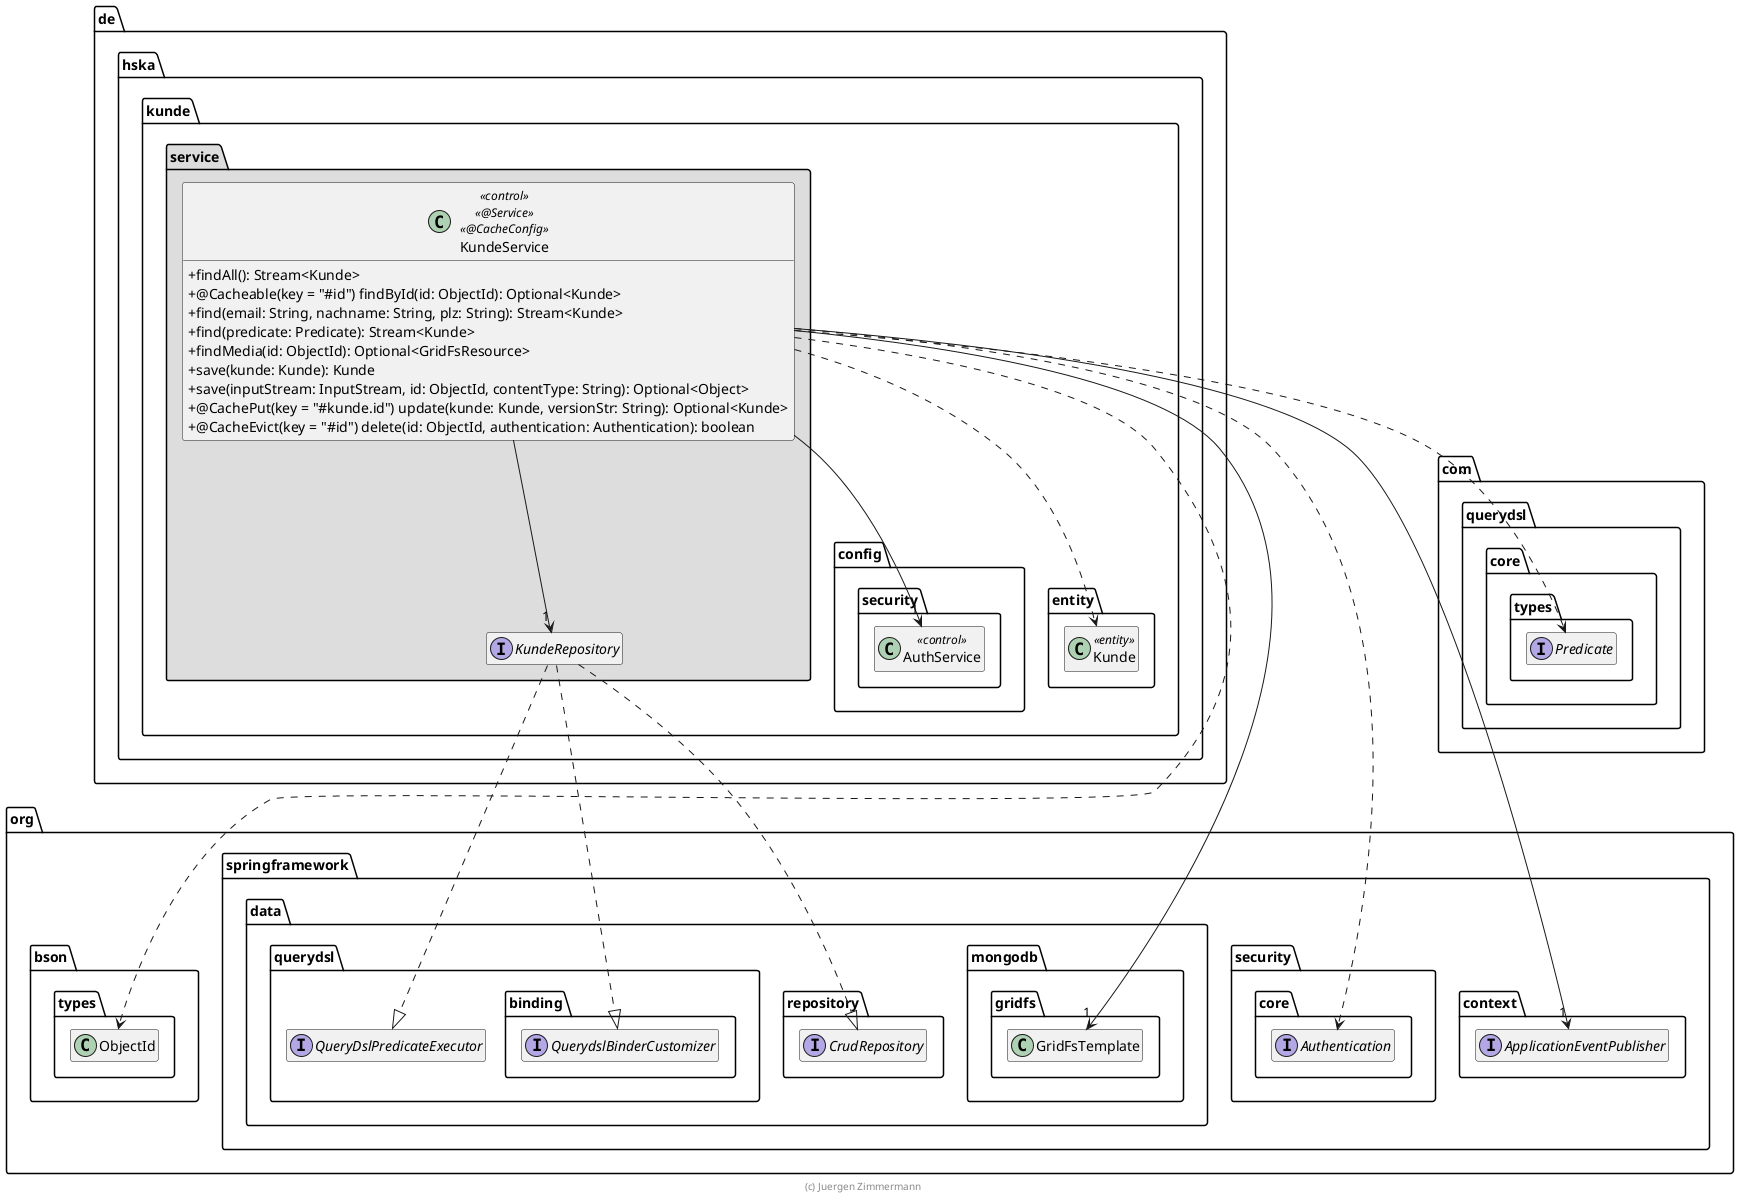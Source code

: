 @startuml
skinparam classAttributeIconSize 0
skinparam componentStyle uml2

package org.bson.types {
    class ObjectId {
    }
}

package com.querydsl.core.types {
    interface Predicate {
    }
}

package org.springframework {
    package security.core {
        interface Authentication {
        }
    }

    package data {
        package repository {
            interface CrudRepository {
            }
        }

        package querydsl {
            package binding {
                interface QuerydslBinderCustomizer {
                }
            }

            interface QueryDslPredicateExecutor {
            }
        }

        package mongodb.gridfs {
            class GridFsTemplate {
            }
        }
    }

    package context {
        interface ApplicationEventPublisher {
        }
    }
}

package de.hska.kunde {
    package config.security {
        class AuthService << control >> {
        }
    }

    package entity {
        class Kunde << entity >> {
        }
    }

    package service #DDDDDD {
        KundeRepository .down.|> CrudRepository
        KundeRepository .down.|> QueryDslPredicateExecutor
        KundeRepository .down.|> QuerydslBinderCustomizer
        KundeService -down-> "1" KundeRepository
        KundeService -down-> "1" AuthService
        KundeService -down-> "1" ApplicationEventPublisher
        KundeService -down-> "1" GridFsTemplate
        KundeService ..> Kunde
        KundeService ..> ObjectId
        KundeService ..> Predicate
        KundeService ..> Authentication

        interface KundeRepository {
        }

        class KundeService << control >> << @Service >> << @CacheConfig >> {
            + findAll(): Stream<Kunde>
            + @Cacheable(key = "#id") findById(id: ObjectId): Optional<Kunde>
            + find(email: String, nachname: String, plz: String): Stream<Kunde>
            + find(predicate: Predicate): Stream<Kunde>
            + findMedia(id: ObjectId): Optional<GridFsResource>
            + save(kunde: Kunde): Kunde
            + save(inputStream: InputStream, id: ObjectId, contentType: String): Optional<Object>
            + @CachePut(key = "#kunde.id") update(kunde: Kunde, versionStr: String): Optional<Kunde>
            + @CacheEvict(key = "#id") delete(id: ObjectId, authentication: Authentication): boolean
        }
    }
}

hide empty members
hide empty methods
hide empty fields

footer (c) Juergen Zimmermann

@enduml
